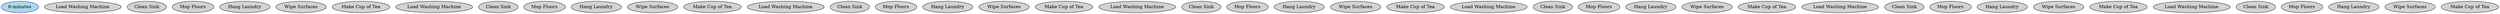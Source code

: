 // Task List
graph {
	node [style=filled]
	root [label="6-minutes" color=blue fillcolor=lightblue]
	"Load Washing Machine_0" [label="Load Washing Machine"]
	"Clean Sink_0" [label="Clean Sink"]
	"Mop Floors_0" [label="Mop Floors"]
	"Hang Laundry_0" [label="Hang Laundry"]
	"Wipe Surfaces_0" [label="Wipe Surfaces"]
	"Make Cup of Tea_0" [label="Make Cup of Tea"]
	"Load Washing Machine_1" [label="Load Washing Machine"]
	"Clean Sink_1" [label="Clean Sink"]
	"Mop Floors_1" [label="Mop Floors"]
	"Hang Laundry_1" [label="Hang Laundry"]
	"Wipe Surfaces_1" [label="Wipe Surfaces"]
	"Make Cup of Tea_1" [label="Make Cup of Tea"]
	"Load Washing Machine_2" [label="Load Washing Machine"]
	"Clean Sink_2" [label="Clean Sink"]
	"Mop Floors_2" [label="Mop Floors"]
	"Hang Laundry_2" [label="Hang Laundry"]
	"Wipe Surfaces_2" [label="Wipe Surfaces"]
	"Make Cup of Tea_2" [label="Make Cup of Tea"]
	"Load Washing Machine_2" [label="Load Washing Machine"]
	"Clean Sink_2" [label="Clean Sink"]
	"Mop Floors_2" [label="Mop Floors"]
	"Hang Laundry_2" [label="Hang Laundry"]
	"Wipe Surfaces_2" [label="Wipe Surfaces"]
	"Make Cup of Tea_2" [label="Make Cup of Tea"]
	"Load Washing Machine_3" [label="Load Washing Machine"]
	"Clean Sink_3" [label="Clean Sink"]
	"Mop Floors_3" [label="Mop Floors"]
	"Hang Laundry_3" [label="Hang Laundry"]
	"Wipe Surfaces_3" [label="Wipe Surfaces"]
	"Make Cup of Tea_3" [label="Make Cup of Tea"]
	"Load Washing Machine_3" [label="Load Washing Machine"]
	"Clean Sink_3" [label="Clean Sink"]
	"Mop Floors_3" [label="Mop Floors"]
	"Hang Laundry_3" [label="Hang Laundry"]
	"Wipe Surfaces_3" [label="Wipe Surfaces"]
	"Make Cup of Tea_3" [label="Make Cup of Tea"]
	"Load Washing Machine_4" [label="Load Washing Machine"]
	"Clean Sink_4" [label="Clean Sink"]
	"Mop Floors_4" [label="Mop Floors"]
	"Hang Laundry_4" [label="Hang Laundry"]
	"Wipe Surfaces_4" [label="Wipe Surfaces"]
	"Make Cup of Tea_4" [label="Make Cup of Tea"]
	"Load Washing Machine_4" [label="Load Washing Machine"]
	"Clean Sink_4" [label="Clean Sink"]
	"Mop Floors_4" [label="Mop Floors"]
	"Hang Laundry_4" [label="Hang Laundry"]
	"Wipe Surfaces_4" [label="Wipe Surfaces"]
	"Make Cup of Tea_4" [label="Make Cup of Tea"]
	"Load Washing Machine_5" [label="Load Washing Machine"]
	"Clean Sink_5" [label="Clean Sink"]
	"Mop Floors_5" [label="Mop Floors"]
	"Hang Laundry_5" [label="Hang Laundry"]
	"Wipe Surfaces_5" [label="Wipe Surfaces"]
	"Make Cup of Tea_5" [label="Make Cup of Tea"]
	"Load Washing Machine_6" [label="Load Washing Machine"]
	"Clean Sink_6" [label="Clean Sink"]
	"Mop Floors_6" [label="Mop Floors"]
	"Hang Laundry_6" [label="Hang Laundry"]
	"Wipe Surfaces_6" [label="Wipe Surfaces"]
	"Make Cup of Tea_6" [label="Make Cup of Tea"]
	"Load Washing Machine_6" [label="Load Washing Machine"]
	"Clean Sink_6" [label="Clean Sink"]
	"Mop Floors_6" [label="Mop Floors"]
	"Hang Laundry_6" [label="Hang Laundry"]
	"Wipe Surfaces_6" [label="Wipe Surfaces"]
	"Make Cup of Tea_6" [label="Make Cup of Tea"]
	"Load Washing Machine_5" [label="Load Washing Machine"]
	"Clean Sink_5" [label="Clean Sink"]
	"Mop Floors_5" [label="Mop Floors"]
	"Hang Laundry_5" [label="Hang Laundry"]
	"Wipe Surfaces_5" [label="Wipe Surfaces"]
	"Make Cup of Tea_5" [label="Make Cup of Tea"]
	"Load Washing Machine_6" [label="Load Washing Machine"]
	"Clean Sink_6" [label="Clean Sink"]
	"Mop Floors_6" [label="Mop Floors"]
	"Hang Laundry_6" [label="Hang Laundry"]
	"Wipe Surfaces_6" [label="Wipe Surfaces"]
	"Make Cup of Tea_6" [label="Make Cup of Tea"]
	"Load Washing Machine_6" [label="Load Washing Machine"]
	"Clean Sink_6" [label="Clean Sink"]
	"Mop Floors_6" [label="Mop Floors"]
	"Hang Laundry_6" [label="Hang Laundry"]
	"Wipe Surfaces_6" [label="Wipe Surfaces"]
	"Make Cup of Tea_6" [label="Make Cup of Tea"]
	"Load Washing Machine_1" [label="Load Washing Machine"]
	"Clean Sink_1" [label="Clean Sink"]
	"Mop Floors_1" [label="Mop Floors"]
	"Hang Laundry_1" [label="Hang Laundry"]
	"Wipe Surfaces_1" [label="Wipe Surfaces"]
	"Make Cup of Tea_1" [label="Make Cup of Tea"]
	"Load Washing Machine_2" [label="Load Washing Machine"]
	"Clean Sink_2" [label="Clean Sink"]
	"Mop Floors_2" [label="Mop Floors"]
	"Hang Laundry_2" [label="Hang Laundry"]
	"Wipe Surfaces_2" [label="Wipe Surfaces"]
	"Make Cup of Tea_2" [label="Make Cup of Tea"]
	"Load Washing Machine_3" [label="Load Washing Machine"]
	"Clean Sink_3" [label="Clean Sink"]
	"Mop Floors_3" [label="Mop Floors"]
	"Hang Laundry_3" [label="Hang Laundry"]
	"Wipe Surfaces_3" [label="Wipe Surfaces"]
	"Make Cup of Tea_3" [label="Make Cup of Tea"]
	"Load Washing Machine_3" [label="Load Washing Machine"]
	"Clean Sink_3" [label="Clean Sink"]
	"Mop Floors_3" [label="Mop Floors"]
	"Hang Laundry_3" [label="Hang Laundry"]
	"Wipe Surfaces_3" [label="Wipe Surfaces"]
	"Make Cup of Tea_3" [label="Make Cup of Tea"]
	"Load Washing Machine_4" [label="Load Washing Machine"]
	"Clean Sink_4" [label="Clean Sink"]
	"Mop Floors_4" [label="Mop Floors"]
	"Hang Laundry_4" [label="Hang Laundry"]
	"Wipe Surfaces_4" [label="Wipe Surfaces"]
	"Make Cup of Tea_4" [label="Make Cup of Tea"]
	"Load Washing Machine_4" [label="Load Washing Machine"]
	"Clean Sink_4" [label="Clean Sink"]
	"Mop Floors_4" [label="Mop Floors"]
	"Hang Laundry_4" [label="Hang Laundry"]
	"Wipe Surfaces_4" [label="Wipe Surfaces"]
	"Make Cup of Tea_4" [label="Make Cup of Tea"]
	"Load Washing Machine_5" [label="Load Washing Machine"]
	"Clean Sink_5" [label="Clean Sink"]
	"Mop Floors_5" [label="Mop Floors"]
	"Hang Laundry_5" [label="Hang Laundry"]
	"Wipe Surfaces_5" [label="Wipe Surfaces"]
	"Make Cup of Tea_5" [label="Make Cup of Tea"]
	"Load Washing Machine_6" [label="Load Washing Machine"]
	"Clean Sink_6" [label="Clean Sink"]
	"Mop Floors_6" [label="Mop Floors"]
	"Hang Laundry_6" [label="Hang Laundry"]
	"Wipe Surfaces_6" [label="Wipe Surfaces"]
	"Make Cup of Tea_6" [label="Make Cup of Tea"]
	"Load Washing Machine_6" [label="Load Washing Machine"]
	"Clean Sink_6" [label="Clean Sink"]
	"Mop Floors_6" [label="Mop Floors"]
	"Hang Laundry_6" [label="Hang Laundry"]
	"Wipe Surfaces_6" [label="Wipe Surfaces"]
	"Make Cup of Tea_6" [label="Make Cup of Tea"]
	"Load Washing Machine_5" [label="Load Washing Machine"]
	"Clean Sink_5" [label="Clean Sink"]
	"Mop Floors_5" [label="Mop Floors"]
	"Hang Laundry_5" [label="Hang Laundry"]
	"Wipe Surfaces_5" [label="Wipe Surfaces"]
	"Make Cup of Tea_5" [label="Make Cup of Tea"]
	"Load Washing Machine_6" [label="Load Washing Machine"]
	"Clean Sink_6" [label="Clean Sink"]
	"Mop Floors_6" [label="Mop Floors"]
	"Hang Laundry_6" [label="Hang Laundry"]
	"Wipe Surfaces_6" [label="Wipe Surfaces"]
	"Make Cup of Tea_6" [label="Make Cup of Tea"]
	"Load Washing Machine_6" [label="Load Washing Machine"]
	"Clean Sink_6" [label="Clean Sink"]
	"Mop Floors_6" [label="Mop Floors"]
	"Hang Laundry_6" [label="Hang Laundry"]
	"Wipe Surfaces_6" [label="Wipe Surfaces"]
	"Make Cup of Tea_6" [label="Make Cup of Tea"]
	"Load Washing Machine_2" [label="Load Washing Machine"]
	"Clean Sink_2" [label="Clean Sink"]
	"Mop Floors_2" [label="Mop Floors"]
	"Hang Laundry_2" [label="Hang Laundry"]
	"Wipe Surfaces_2" [label="Wipe Surfaces"]
	"Make Cup of Tea_2" [label="Make Cup of Tea"]
	"Load Washing Machine_3" [label="Load Washing Machine"]
	"Clean Sink_3" [label="Clean Sink"]
	"Mop Floors_3" [label="Mop Floors"]
	"Hang Laundry_3" [label="Hang Laundry"]
	"Wipe Surfaces_3" [label="Wipe Surfaces"]
	"Make Cup of Tea_3" [label="Make Cup of Tea"]
	"Load Washing Machine_3" [label="Load Washing Machine"]
	"Clean Sink_3" [label="Clean Sink"]
	"Mop Floors_3" [label="Mop Floors"]
	"Hang Laundry_3" [label="Hang Laundry"]
	"Wipe Surfaces_3" [label="Wipe Surfaces"]
	"Make Cup of Tea_3" [label="Make Cup of Tea"]
	"Load Washing Machine_4" [label="Load Washing Machine"]
	"Clean Sink_4" [label="Clean Sink"]
	"Mop Floors_4" [label="Mop Floors"]
	"Hang Laundry_4" [label="Hang Laundry"]
	"Wipe Surfaces_4" [label="Wipe Surfaces"]
	"Make Cup of Tea_4" [label="Make Cup of Tea"]
	"Load Washing Machine_5" [label="Load Washing Machine"]
	"Clean Sink_5" [label="Clean Sink"]
	"Mop Floors_5" [label="Mop Floors"]
	"Hang Laundry_5" [label="Hang Laundry"]
	"Wipe Surfaces_5" [label="Wipe Surfaces"]
	"Make Cup of Tea_5" [label="Make Cup of Tea"]
	"Load Washing Machine_5" [label="Load Washing Machine"]
	"Clean Sink_5" [label="Clean Sink"]
	"Mop Floors_5" [label="Mop Floors"]
	"Hang Laundry_5" [label="Hang Laundry"]
	"Wipe Surfaces_5" [label="Wipe Surfaces"]
	"Make Cup of Tea_5" [label="Make Cup of Tea"]
	"Load Washing Machine_6" [label="Load Washing Machine"]
	"Clean Sink_6" [label="Clean Sink"]
	"Mop Floors_6" [label="Mop Floors"]
	"Hang Laundry_6" [label="Hang Laundry"]
	"Wipe Surfaces_6" [label="Wipe Surfaces"]
	"Make Cup of Tea_6" [label="Make Cup of Tea"]
	"Load Washing Machine_6" [label="Load Washing Machine"]
	"Clean Sink_6" [label="Clean Sink"]
	"Mop Floors_6" [label="Mop Floors"]
	"Hang Laundry_6" [label="Hang Laundry"]
	"Wipe Surfaces_6" [label="Wipe Surfaces"]
	"Make Cup of Tea_6" [label="Make Cup of Tea"]
	"Load Washing Machine_4" [label="Load Washing Machine"]
	"Clean Sink_4" [label="Clean Sink"]
	"Mop Floors_4" [label="Mop Floors"]
	"Hang Laundry_4" [label="Hang Laundry"]
	"Wipe Surfaces_4" [label="Wipe Surfaces"]
	"Make Cup of Tea_4" [label="Make Cup of Tea"]
	"Load Washing Machine_5" [label="Load Washing Machine"]
	"Clean Sink_5" [label="Clean Sink"]
	"Mop Floors_5" [label="Mop Floors"]
	"Hang Laundry_5" [label="Hang Laundry"]
	"Wipe Surfaces_5" [label="Wipe Surfaces"]
	"Make Cup of Tea_5" [label="Make Cup of Tea"]
	"Load Washing Machine_6" [label="Load Washing Machine"]
	"Clean Sink_6" [label="Clean Sink"]
	"Mop Floors_6" [label="Mop Floors"]
	"Hang Laundry_6" [label="Hang Laundry"]
	"Wipe Surfaces_6" [label="Wipe Surfaces"]
	"Make Cup of Tea_6" [label="Make Cup of Tea"]
	"Load Washing Machine_6" [label="Load Washing Machine"]
	"Clean Sink_6" [label="Clean Sink"]
	"Mop Floors_6" [label="Mop Floors"]
	"Hang Laundry_6" [label="Hang Laundry"]
	"Wipe Surfaces_6" [label="Wipe Surfaces"]
	"Make Cup of Tea_6" [label="Make Cup of Tea"]
	"Load Washing Machine_5" [label="Load Washing Machine"]
	"Clean Sink_5" [label="Clean Sink"]
	"Mop Floors_5" [label="Mop Floors"]
	"Hang Laundry_5" [label="Hang Laundry"]
	"Wipe Surfaces_5" [label="Wipe Surfaces"]
	"Make Cup of Tea_5" [label="Make Cup of Tea"]
	"Load Washing Machine_6" [label="Load Washing Machine"]
	"Clean Sink_6" [label="Clean Sink"]
	"Mop Floors_6" [label="Mop Floors"]
	"Hang Laundry_6" [label="Hang Laundry"]
	"Wipe Surfaces_6" [label="Wipe Surfaces"]
	"Make Cup of Tea_6" [label="Make Cup of Tea"]
	"Load Washing Machine_6" [label="Load Washing Machine"]
	"Clean Sink_6" [label="Clean Sink"]
	"Mop Floors_6" [label="Mop Floors"]
	"Hang Laundry_6" [label="Hang Laundry"]
	"Wipe Surfaces_6" [label="Wipe Surfaces"]
	"Make Cup of Tea_6" [label="Make Cup of Tea"]
}
